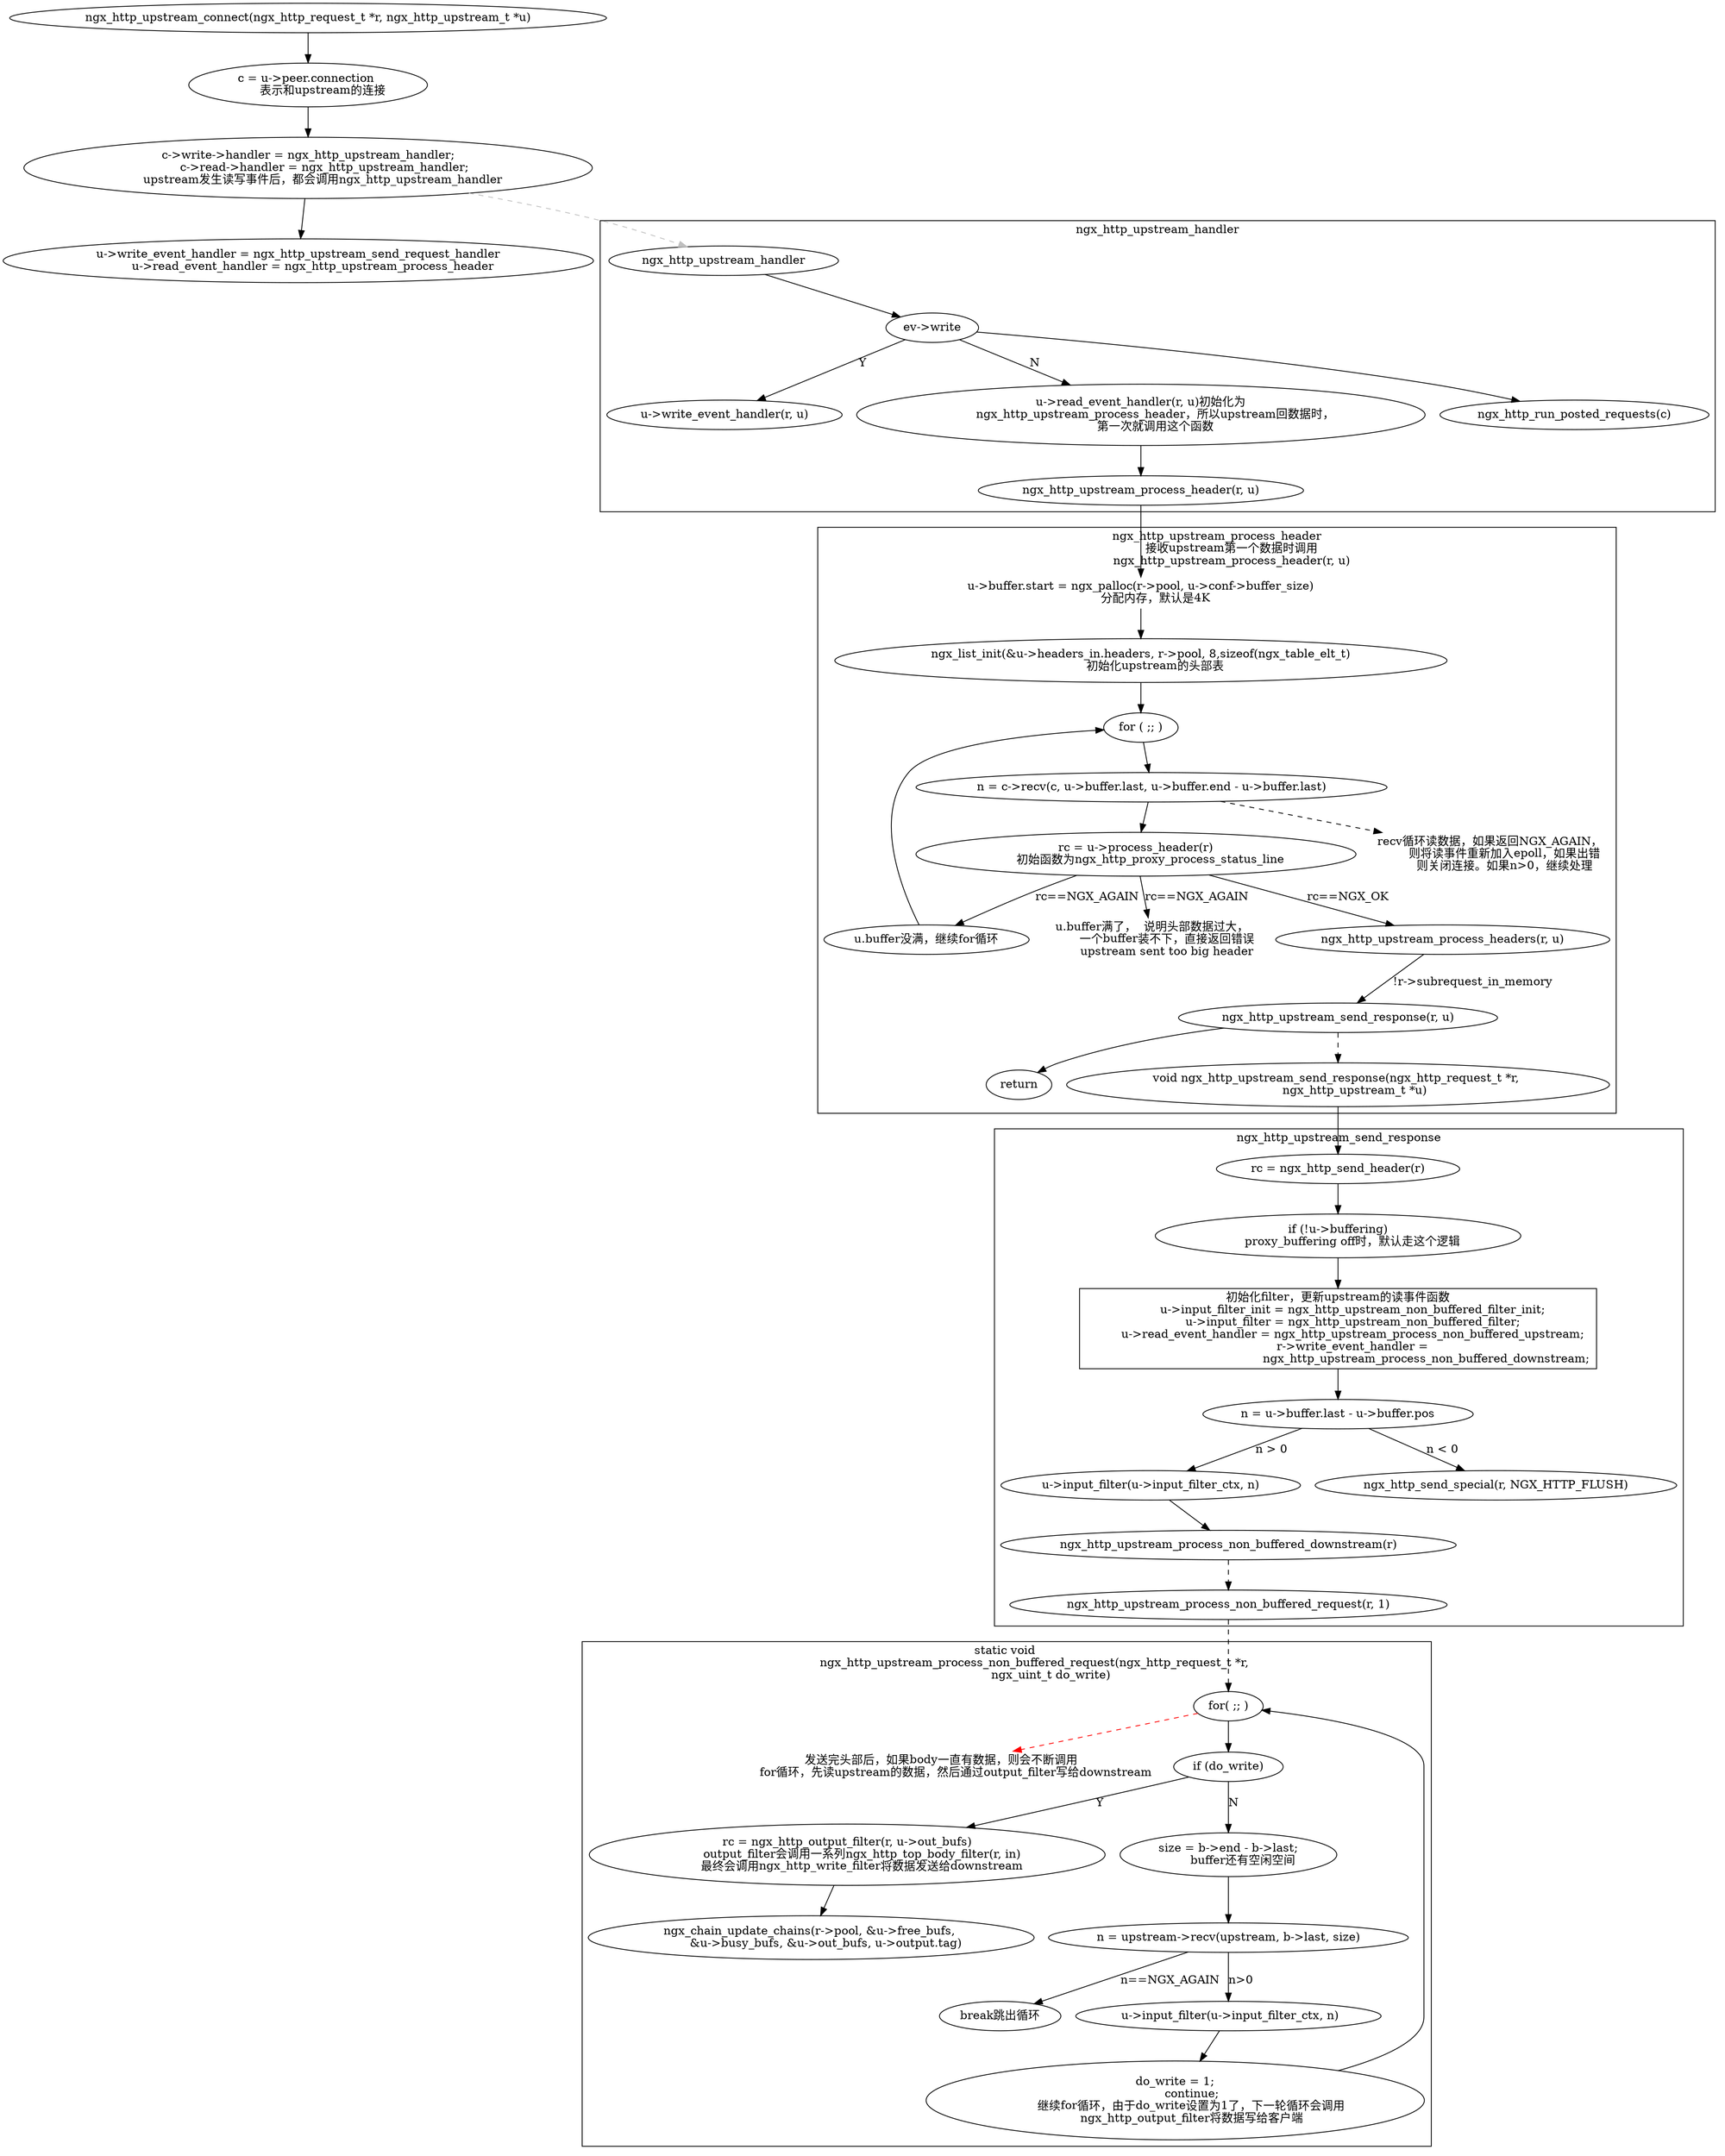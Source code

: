 digraph m {
	"ngx_http_upstream_connect(ngx_http_request_t *r, ngx_http_upstream_t *u)"->
	"c = u->peer.connection 
	表示和upstream的连接";
	"c = u->peer.connection 
	表示和upstream的连接"->
	"c->write->handler = ngx_http_upstream_handler;
	 c->read->handler = ngx_http_upstream_handler;
	upstream发生读写事件后，都会调用ngx_http_upstream_handler";
	"c->write->handler = ngx_http_upstream_handler;
	 c->read->handler = ngx_http_upstream_handler;
	upstream发生读写事件后，都会调用ngx_http_upstream_handler"->
	"u->write_event_handler = ngx_http_upstream_send_request_handler
	u->read_event_handler = ngx_http_upstream_process_header";
	"c->write->handler = ngx_http_upstream_handler;
	 c->read->handler = ngx_http_upstream_handler;
	upstream发生读写事件后，都会调用ngx_http_upstream_handler"->"ngx_http_upstream_handler"[color=grey,style=dashed];

subgraph cluster_upstream_handler {
	label="ngx_http_upstream_handler";
	"ngx_http_upstream_handler"->"ev->write";
	"ev->write"->"u->write_event_handler(r, u)"[label=Y];
	"ev->write"->
	"u->read_event_handler(r, u)初始化为
	ngx_http_upstream_process_header，所以upstream回数据时，
	第一次就调用这个函数"[label=N];
	"u->read_event_handler(r, u)初始化为
	ngx_http_upstream_process_header，所以upstream回数据时，
	第一次就调用这个函数"->"ngx_http_upstream_process_header(r, u)";
	"ev->write"->"ngx_http_run_posted_requests(c)";
}

subgraph cluster_ngx_http_upstream_process_header {
	label="ngx_http_upstream_process_header
	接收upstream第一个数据时调用
	ngx_http_upstream_process_header(r, u)";
	"u->buffer.start = ngx_palloc(r->pool, u->conf->buffer_size)
	分配内存，默认是4K"[shape=plaintext];
	"ngx_http_upstream_process_header(r, u)"->"u->buffer.start = ngx_palloc(r->pool, u->conf->buffer_size)
	分配内存，默认是4K";
	"u->buffer.start = ngx_palloc(r->pool, u->conf->buffer_size)
	分配内存，默认是4K"->
	"ngx_list_init(&u->headers_in.headers, r->pool, 8,sizeof(ngx_table_elt_t)
	初始化upstream的头部表";
	"ngx_list_init(&u->headers_in.headers, r->pool, 8,sizeof(ngx_table_elt_t)
	初始化upstream的头部表"->"for ( ;; )";
	"for ( ;; )"->"n = c->recv(c, u->buffer.last, u->buffer.end - u->buffer.last)";
	"n = c->recv(c, u->buffer.last, u->buffer.end - u->buffer.last)"->
	"recv循环读数据，如果返回NGX_AGAIN，
	则将读事件重新加入epoll，如果出错
	则关闭连接。如果n>0，继续处理"[style=dashed];
	"recv循环读数据，如果返回NGX_AGAIN，
	则将读事件重新加入epoll，如果出错
	则关闭连接。如果n>0，继续处理"[shape=plaintext];
	"n = c->recv(c, u->buffer.last, u->buffer.end - u->buffer.last)"->
	"rc = u->process_header(r)
	初始函数为ngx_http_proxy_process_status_line";
	"rc = u->process_header(r)
	初始函数为ngx_http_proxy_process_status_line"->
	"u.buffer满了，	说明头部数据过大，
	一个buffer装不下，直接返回错误
	upstream sent too big header"[label="rc==NGX_AGAIN"];
	"u.buffer满了，	说明头部数据过大，
	一个buffer装不下，直接返回错误
	upstream sent too big header"[shape=plaintext];
	"rc = u->process_header(r)
	初始函数为ngx_http_proxy_process_status_line"->"u.buffer没满，继续for循环"[label="rc==NGX_AGAIN"];
	"u.buffer没满，继续for循环"->"for ( ;; )";
	"rc = u->process_header(r)
	初始函数为ngx_http_proxy_process_status_line"->"ngx_http_upstream_process_headers(r, u)"[label="rc==NGX_OK"];
	"ngx_http_upstream_process_headers(r, u)"->"ngx_http_upstream_send_response(r, u)"[label="!r->subrequest_in_memory"];
	"ngx_http_upstream_send_response(r, u)"->"return";
	"ngx_http_upstream_send_response(r, u)"->"void ngx_http_upstream_send_response(ngx_http_request_t *r, 
	 ngx_http_upstream_t *u)"[style=dashed];
}
subgraph cluster_http_upstream_send_response {
	label="ngx_http_upstream_send_response";
	"void ngx_http_upstream_send_response(ngx_http_request_t *r, 
	 ngx_http_upstream_t *u)"->"rc = ngx_http_send_header(r)";
	"rc = ngx_http_send_header(r)"->
	"if (!u->buffering)
	proxy_buffering off时，默认走这个逻辑";
	"初始化filter，更新upstream的读事件函数
	u->input_filter_init = ngx_http_upstream_non_buffered_filter_init;
	u->input_filter = ngx_http_upstream_non_buffered_filter;
	u->read_event_handler = ngx_http_upstream_process_non_buffered_upstream;
	r->write_event_handler =
						ngx_http_upstream_process_non_buffered_downstream;"[shape=record];
	"if (!u->buffering)
	proxy_buffering off时，默认走这个逻辑"->
	"初始化filter，更新upstream的读事件函数
	u->input_filter_init = ngx_http_upstream_non_buffered_filter_init;
	u->input_filter = ngx_http_upstream_non_buffered_filter;
	u->read_event_handler = ngx_http_upstream_process_non_buffered_upstream;
	r->write_event_handler =
						ngx_http_upstream_process_non_buffered_downstream;"
	"初始化filter，更新upstream的读事件函数
	u->input_filter_init = ngx_http_upstream_non_buffered_filter_init;
	u->input_filter = ngx_http_upstream_non_buffered_filter;
	u->read_event_handler = ngx_http_upstream_process_non_buffered_upstream;
	r->write_event_handler =
						ngx_http_upstream_process_non_buffered_downstream;"->
	"n = u->buffer.last - u->buffer.pos";
	"n = u->buffer.last - u->buffer.pos"->"u->input_filter(u->input_filter_ctx, n)"[label="n > 0"];
	"u->input_filter(u->input_filter_ctx, n)"->"ngx_http_upstream_process_non_buffered_downstream(r)";
	"ngx_http_upstream_process_non_buffered_downstream(r)"->"ngx_http_upstream_process_non_buffered_request(r, 1)"[style=dashed];
	"n = u->buffer.last - u->buffer.pos"->"ngx_http_send_special(r, NGX_HTTP_FLUSH)"[label="n < 0"];
}
subgraph cluster_ngx_http_upstream_process_non_buffered_request{
	label="static void 
		ngx_http_upstream_process_non_buffered_request(ngx_http_request_t *r, 
			ngx_uint_t do_write)";
	"ngx_http_upstream_process_non_buffered_request(r, 1)"->"for( ;; )"[style=dashed];
	"发送完头部后，如果body一直有数据，则会不断调用
	for循环，先读upstream的数据，然后通过output_filter写给downstream"[shape=plaintext, color=red];
	"for( ;; )"->
	"发送完头部后，如果body一直有数据，则会不断调用
	for循环，先读upstream的数据，然后通过output_filter写给downstream"[style=dashed,color=red];
	"for( ;; )"->"if (do_write)";
	"if (do_write)"->
	"rc = ngx_http_output_filter(r, u->out_bufs)
	output_filter会调用一系列ngx_http_top_body_filter(r, in)
	最终会调用ngx_http_write_filter将数据发送给downstream"[label=Y];
	"rc = ngx_http_output_filter(r, u->out_bufs)
	output_filter会调用一系列ngx_http_top_body_filter(r, in)
	最终会调用ngx_http_write_filter将数据发送给downstream"->
	"ngx_chain_update_chains(r->pool, &u->free_bufs, 
	&u->busy_bufs, &u->out_bufs, u->output.tag)";
	"if (do_write)"->
	"size = b->end - b->last;
	buffer还有空闲空间"[label=N];
	"size = b->end - b->last;
	buffer还有空闲空间"->"n = upstream->recv(upstream, b->last, size)";
	"n = upstream->recv(upstream, b->last, size)"->"break跳出循环"[label="n==NGX_AGAIN"];
	"n = upstream->recv(upstream, b->last, size)"->" u->input_filter(u->input_filter_ctx, n)"[label="n>0"];
	" u->input_filter(u->input_filter_ctx, n)"->
	"do_write = 1;
	 continue;
	 继续for循环，由于do_write设置为1了，下一轮循环会调用
	 ngx_http_output_filter将数据写给客户端";
	"do_write = 1;
	 continue;
	 继续for循环，由于do_write设置为1了，下一轮循环会调用
	 ngx_http_output_filter将数据写给客户端"->"for( ;; )";
}
}
